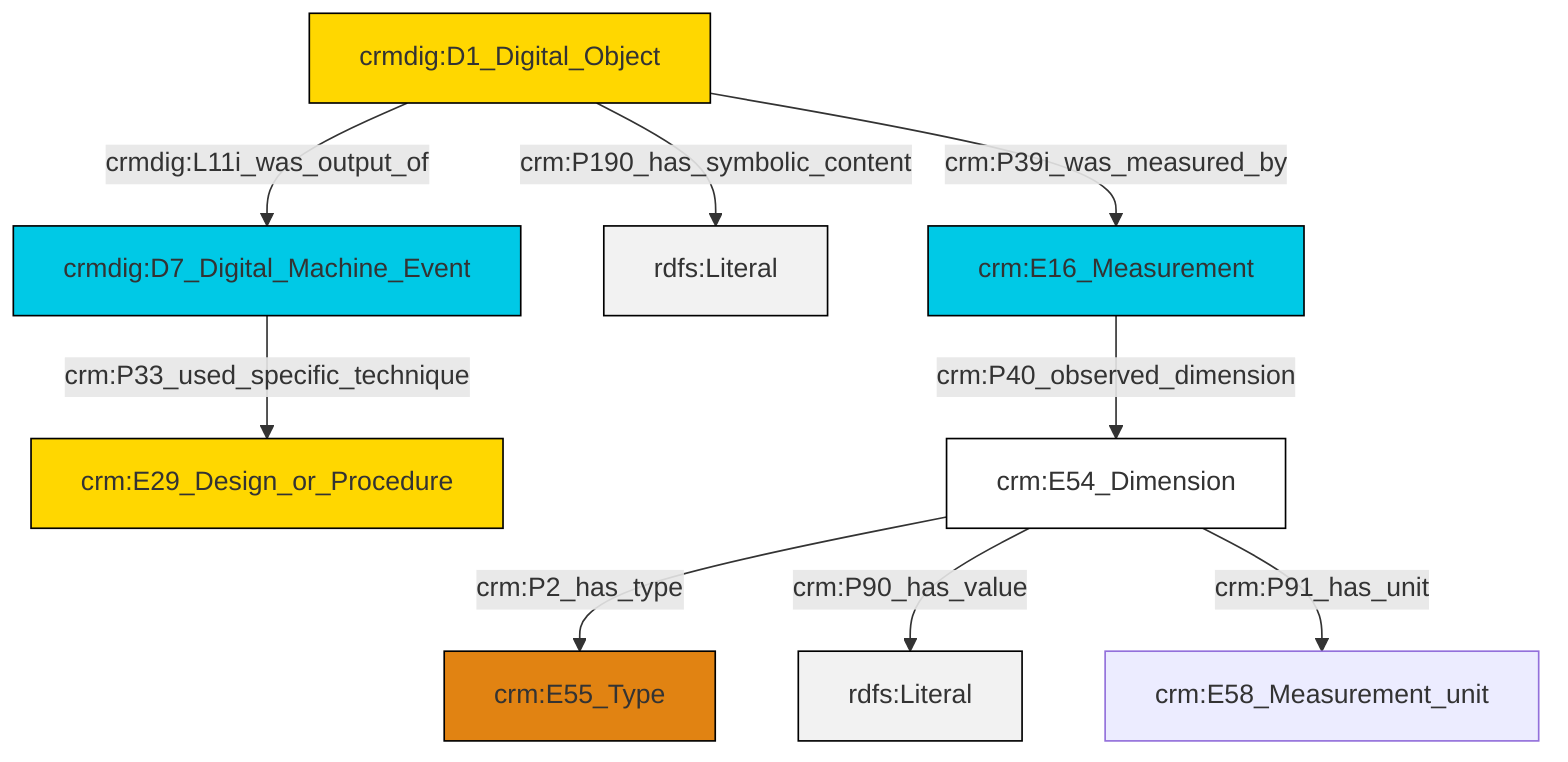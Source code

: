 graph TD
classDef Literal fill:#f2f2f2,stroke:#000000;
classDef CRM_Entity fill:#FFFFFF,stroke:#000000;
classDef Temporal_Entity fill:#00C9E6, stroke:#000000;
classDef Type fill:#E18312, stroke:#000000;
classDef Time-Span fill:#2C9C91, stroke:#000000;
classDef Appellation fill:#FFEB7F, stroke:#000000;
classDef Place fill:#008836, stroke:#000000;
classDef Persistent_Item fill:#B266B2, stroke:#000000;
classDef Conceptual_Object fill:#FFD700, stroke:#000000;
classDef Physical_Thing fill:#D2B48C, stroke:#000000;
classDef Actor fill:#f58aad, stroke:#000000;
classDef PC_Classes fill:#4ce600, stroke:#000000;
classDef Multi fill:#cccccc,stroke:#000000;

4["crm:E54_Dimension"]:::CRM_Entity -->|crm:P2_has_type| 5["crm:E55_Type"]:::Type
7["crmdig:D1_Digital_Object"]:::Conceptual_Object -->|crm:P39i_was_measured_by| 8["crm:E16_Measurement"]:::Temporal_Entity
4["crm:E54_Dimension"]:::CRM_Entity -->|crm:P90_has_value| 9[rdfs:Literal]:::Literal
7["crmdig:D1_Digital_Object"]:::Conceptual_Object -->|crm:P190_has_symbolic_content| 10[rdfs:Literal]:::Literal
7["crmdig:D1_Digital_Object"]:::Conceptual_Object -->|crmdig:L11i_was_output_of| 11["crmdig:D7_Digital_Machine_Event"]:::Temporal_Entity
4["crm:E54_Dimension"]:::CRM_Entity -->|crm:P91_has_unit| 2["crm:E58_Measurement_unit"]:::Default
11["crmdig:D7_Digital_Machine_Event"]:::Temporal_Entity -->|crm:P33_used_specific_technique| 0["crm:E29_Design_or_Procedure"]:::Conceptual_Object
8["crm:E16_Measurement"]:::Temporal_Entity -->|crm:P40_observed_dimension| 4["crm:E54_Dimension"]:::CRM_Entity
